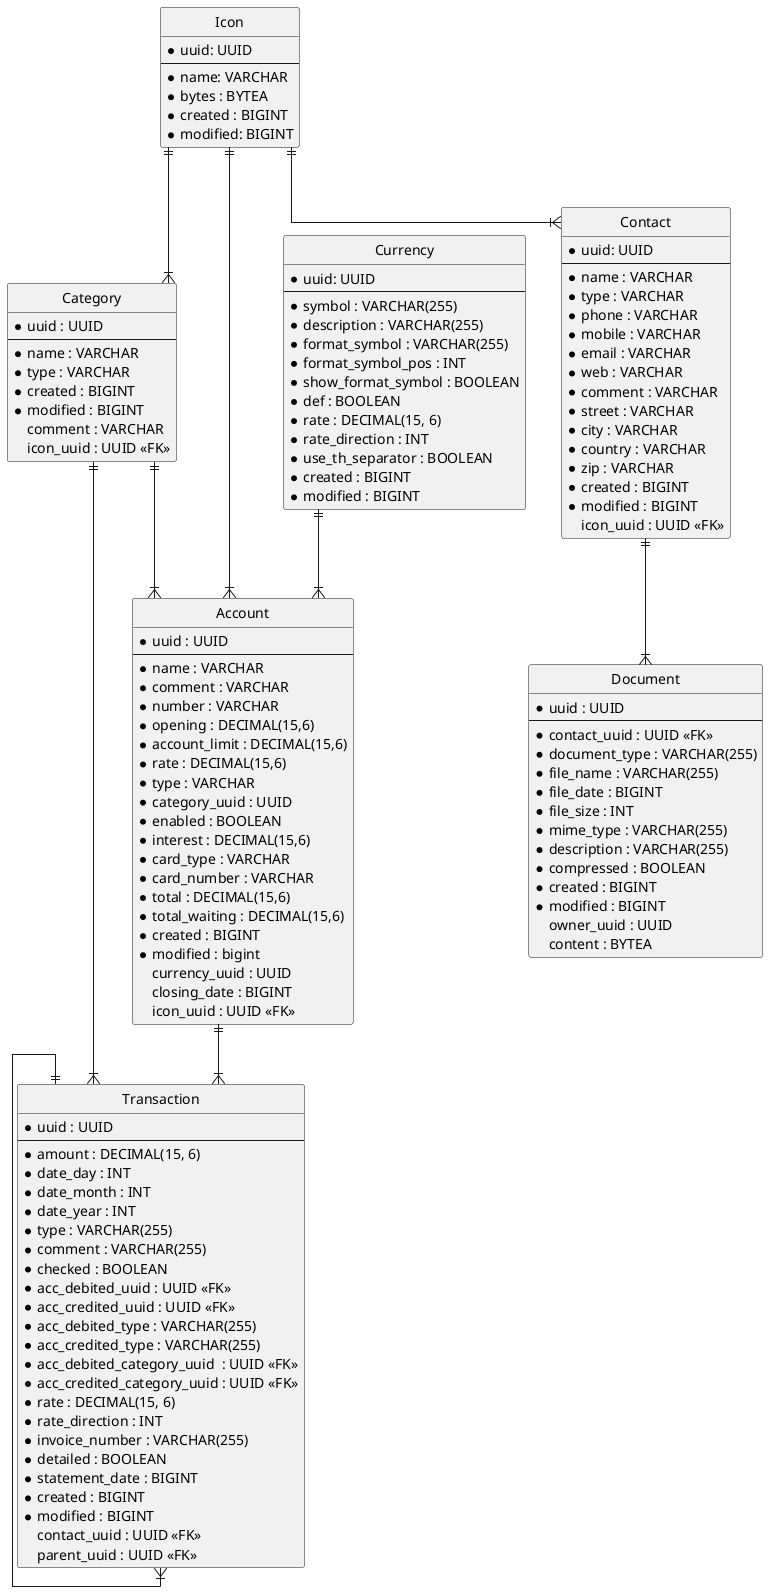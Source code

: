 @startuml

hide circle
skinparam linetype ortho

entity Icon {
    * uuid: UUID
    --
    * name: VARCHAR
    * bytes : BYTEA
    * created : BIGINT
    * modified: BIGINT
}

entity Category {
    * uuid : UUID
    --
    * name : VARCHAR
    * type : VARCHAR
    * created : BIGINT
    * modified : BIGINT
    comment : VARCHAR
    icon_uuid : UUID <<FK>>
}

entity Currency {
    * uuid: UUID
    --
    * symbol : VARCHAR(255)
    * description : VARCHAR(255)
    * format_symbol : VARCHAR(255)
    * format_symbol_pos : INT
    * show_format_symbol : BOOLEAN
    * def : BOOLEAN
    * rate : DECIMAL(15, 6)
    * rate_direction : INT
    * use_th_separator : BOOLEAN
    * created : BIGINT
    * modified : BIGINT
}

entity Contact {
    * uuid: UUID
    --
    * name : VARCHAR
    * type : VARCHAR
    * phone : VARCHAR
    * mobile : VARCHAR
    * email : VARCHAR
    * web : VARCHAR
    * comment : VARCHAR
    * street : VARCHAR
    * city : VARCHAR
    * country : VARCHAR
    * zip : VARCHAR
    * created : BIGINT
    * modified : BIGINT
    icon_uuid : UUID <<FK>>
}

entity Document {
    * uuid : UUID
    --
    * contact_uuid : UUID <<FK>>
    * document_type : VARCHAR(255)
    * file_name : VARCHAR(255)
    * file_date : BIGINT
    * file_size : INT
    * mime_type : VARCHAR(255)
    * description : VARCHAR(255)
    * compressed : BOOLEAN
    * created : BIGINT
    * modified : BIGINT
    owner_uuid : UUID
    content : BYTEA
}

entity Account {
    * uuid : UUID
    --
    * name : VARCHAR
    * comment : VARCHAR
    * number : VARCHAR
    * opening : DECIMAL(15,6)
    * account_limit : DECIMAL(15,6)
    * rate : DECIMAL(15,6)
    * type : VARCHAR
    * category_uuid : UUID
    * enabled : BOOLEAN
    * interest : DECIMAL(15,6)
    * card_type : VARCHAR
    * card_number : VARCHAR
    * total : DECIMAL(15,6)
    * total_waiting : DECIMAL(15,6)
    * created : BIGINT
    * modified : bigint
    currency_uuid : UUID
    closing_date : BIGINT
    icon_uuid : UUID <<FK>>
}

entity Transaction {
    * uuid : UUID
    --
    * amount : DECIMAL(15, 6)
    * date_day : INT
    * date_month : INT
    * date_year : INT
    * type : VARCHAR(255)
    * comment : VARCHAR(255)
    * checked : BOOLEAN
    * acc_debited_uuid : UUID <<FK>>
    * acc_credited_uuid : UUID <<FK>>
    * acc_debited_type : VARCHAR(255)
    * acc_credited_type : VARCHAR(255)
    * acc_debited_category_uuid  : UUID <<FK>>
    * acc_credited_category_uuid : UUID <<FK>>
    * rate : DECIMAL(15, 6)
    * rate_direction : INT
    * invoice_number : VARCHAR(255)
    * detailed : BOOLEAN
    * statement_date : BIGINT
    * created : BIGINT
    * modified : BIGINT
    contact_uuid : UUID <<FK>>
    parent_uuid : UUID <<FK>>
}

Icon ||--|{ Category
Icon ||--|{ Contact
Icon ||--|{ Account

Currency ||--|{ Account

Contact ||--|{ Document

Category ||--|{ Account
Category ||--|{ Transaction

Account ||--|{ Transaction

Transaction ||--|{ Transaction

@enduml